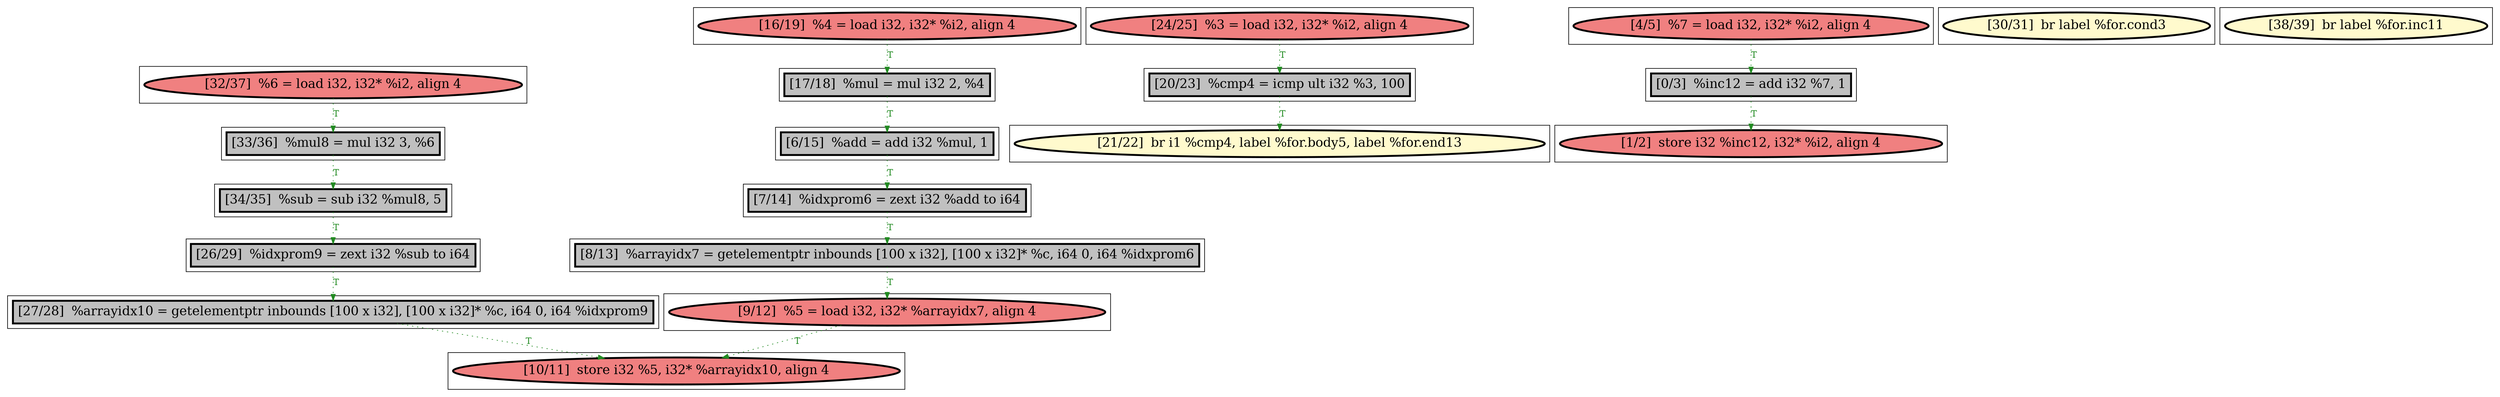 
digraph G {



node401->node402 [style=dotted,color=forestgreen,label="T",fontcolor=forestgreen ]
node391->node389 [style=dotted,color=forestgreen,label="T",fontcolor=forestgreen ]
node396->node399 [style=dotted,color=forestgreen,label="T",fontcolor=forestgreen ]
node385->node387 [style=dotted,color=forestgreen,label="T",fontcolor=forestgreen ]
node398->node404 [style=dotted,color=forestgreen,label="T",fontcolor=forestgreen ]
node394->node393 [style=dotted,color=forestgreen,label="T",fontcolor=forestgreen ]
node393->node391 [style=dotted,color=forestgreen,label="T",fontcolor=forestgreen ]
node404->node388 [style=dotted,color=forestgreen,label="T",fontcolor=forestgreen ]
node395->node388 [style=dotted,color=forestgreen,label="T",fontcolor=forestgreen ]
node397->node401 [style=dotted,color=forestgreen,label="T",fontcolor=forestgreen ]
node389->node395 [style=dotted,color=forestgreen,label="T",fontcolor=forestgreen ]
node402->node398 [style=dotted,color=forestgreen,label="T",fontcolor=forestgreen ]
node386->node385 [style=dotted,color=forestgreen,label="T",fontcolor=forestgreen ]
node390->node396 [style=dotted,color=forestgreen,label="T",fontcolor=forestgreen ]
node400->node397 [style=dotted,color=forestgreen,label="T",fontcolor=forestgreen ]


subgraph cluster18 {


node403 [penwidth=3.0,fontsize=20,fillcolor=lemonchiffon,label="[30/31]  br label %for.cond3",shape=ellipse,style=filled ]



}

subgraph cluster16 {


node401 [penwidth=3.0,fontsize=20,fillcolor=grey,label="[6/15]  %add = add i32 %mul, 1",shape=rectangle,style=filled ]



}

subgraph cluster17 {


node402 [penwidth=3.0,fontsize=20,fillcolor=grey,label="[7/14]  %idxprom6 = zext i32 %add to i64",shape=rectangle,style=filled ]



}

subgraph cluster4 {


node389 [penwidth=3.0,fontsize=20,fillcolor=grey,label="[26/29]  %idxprom9 = zext i32 %sub to i64",shape=rectangle,style=filled ]



}

subgraph cluster3 {


node388 [penwidth=3.0,fontsize=20,fillcolor=lightcoral,label="[10/11]  store i32 %5, i32* %arrayidx10, align 4",shape=ellipse,style=filled ]



}

subgraph cluster2 {


node387 [penwidth=3.0,fontsize=20,fillcolor=lightcoral,label="[1/2]  store i32 %inc12, i32* %i2, align 4",shape=ellipse,style=filled ]



}

subgraph cluster1 {


node386 [penwidth=3.0,fontsize=20,fillcolor=lightcoral,label="[4/5]  %7 = load i32, i32* %i2, align 4",shape=ellipse,style=filled ]



}

subgraph cluster12 {


node397 [penwidth=3.0,fontsize=20,fillcolor=grey,label="[17/18]  %mul = mul i32 2, %4",shape=rectangle,style=filled ]



}

subgraph cluster5 {


node390 [penwidth=3.0,fontsize=20,fillcolor=lightcoral,label="[24/25]  %3 = load i32, i32* %i2, align 4",shape=ellipse,style=filled ]



}

subgraph cluster0 {


node385 [penwidth=3.0,fontsize=20,fillcolor=grey,label="[0/3]  %inc12 = add i32 %7, 1",shape=rectangle,style=filled ]



}

subgraph cluster6 {


node391 [penwidth=3.0,fontsize=20,fillcolor=grey,label="[34/35]  %sub = sub i32 %mul8, 5",shape=rectangle,style=filled ]



}

subgraph cluster14 {


node399 [penwidth=3.0,fontsize=20,fillcolor=lemonchiffon,label="[21/22]  br i1 %cmp4, label %for.body5, label %for.end13",shape=ellipse,style=filled ]



}

subgraph cluster7 {


node392 [penwidth=3.0,fontsize=20,fillcolor=lemonchiffon,label="[38/39]  br label %for.inc11",shape=ellipse,style=filled ]



}

subgraph cluster8 {


node393 [penwidth=3.0,fontsize=20,fillcolor=grey,label="[33/36]  %mul8 = mul i32 3, %6",shape=rectangle,style=filled ]



}

subgraph cluster9 {


node394 [penwidth=3.0,fontsize=20,fillcolor=lightcoral,label="[32/37]  %6 = load i32, i32* %i2, align 4",shape=ellipse,style=filled ]



}

subgraph cluster19 {


node404 [penwidth=3.0,fontsize=20,fillcolor=lightcoral,label="[9/12]  %5 = load i32, i32* %arrayidx7, align 4",shape=ellipse,style=filled ]



}

subgraph cluster10 {


node395 [penwidth=3.0,fontsize=20,fillcolor=grey,label="[27/28]  %arrayidx10 = getelementptr inbounds [100 x i32], [100 x i32]* %c, i64 0, i64 %idxprom9",shape=rectangle,style=filled ]



}

subgraph cluster11 {


node396 [penwidth=3.0,fontsize=20,fillcolor=grey,label="[20/23]  %cmp4 = icmp ult i32 %3, 100",shape=rectangle,style=filled ]



}

subgraph cluster13 {


node398 [penwidth=3.0,fontsize=20,fillcolor=grey,label="[8/13]  %arrayidx7 = getelementptr inbounds [100 x i32], [100 x i32]* %c, i64 0, i64 %idxprom6",shape=rectangle,style=filled ]



}

subgraph cluster15 {


node400 [penwidth=3.0,fontsize=20,fillcolor=lightcoral,label="[16/19]  %4 = load i32, i32* %i2, align 4",shape=ellipse,style=filled ]



}

}
